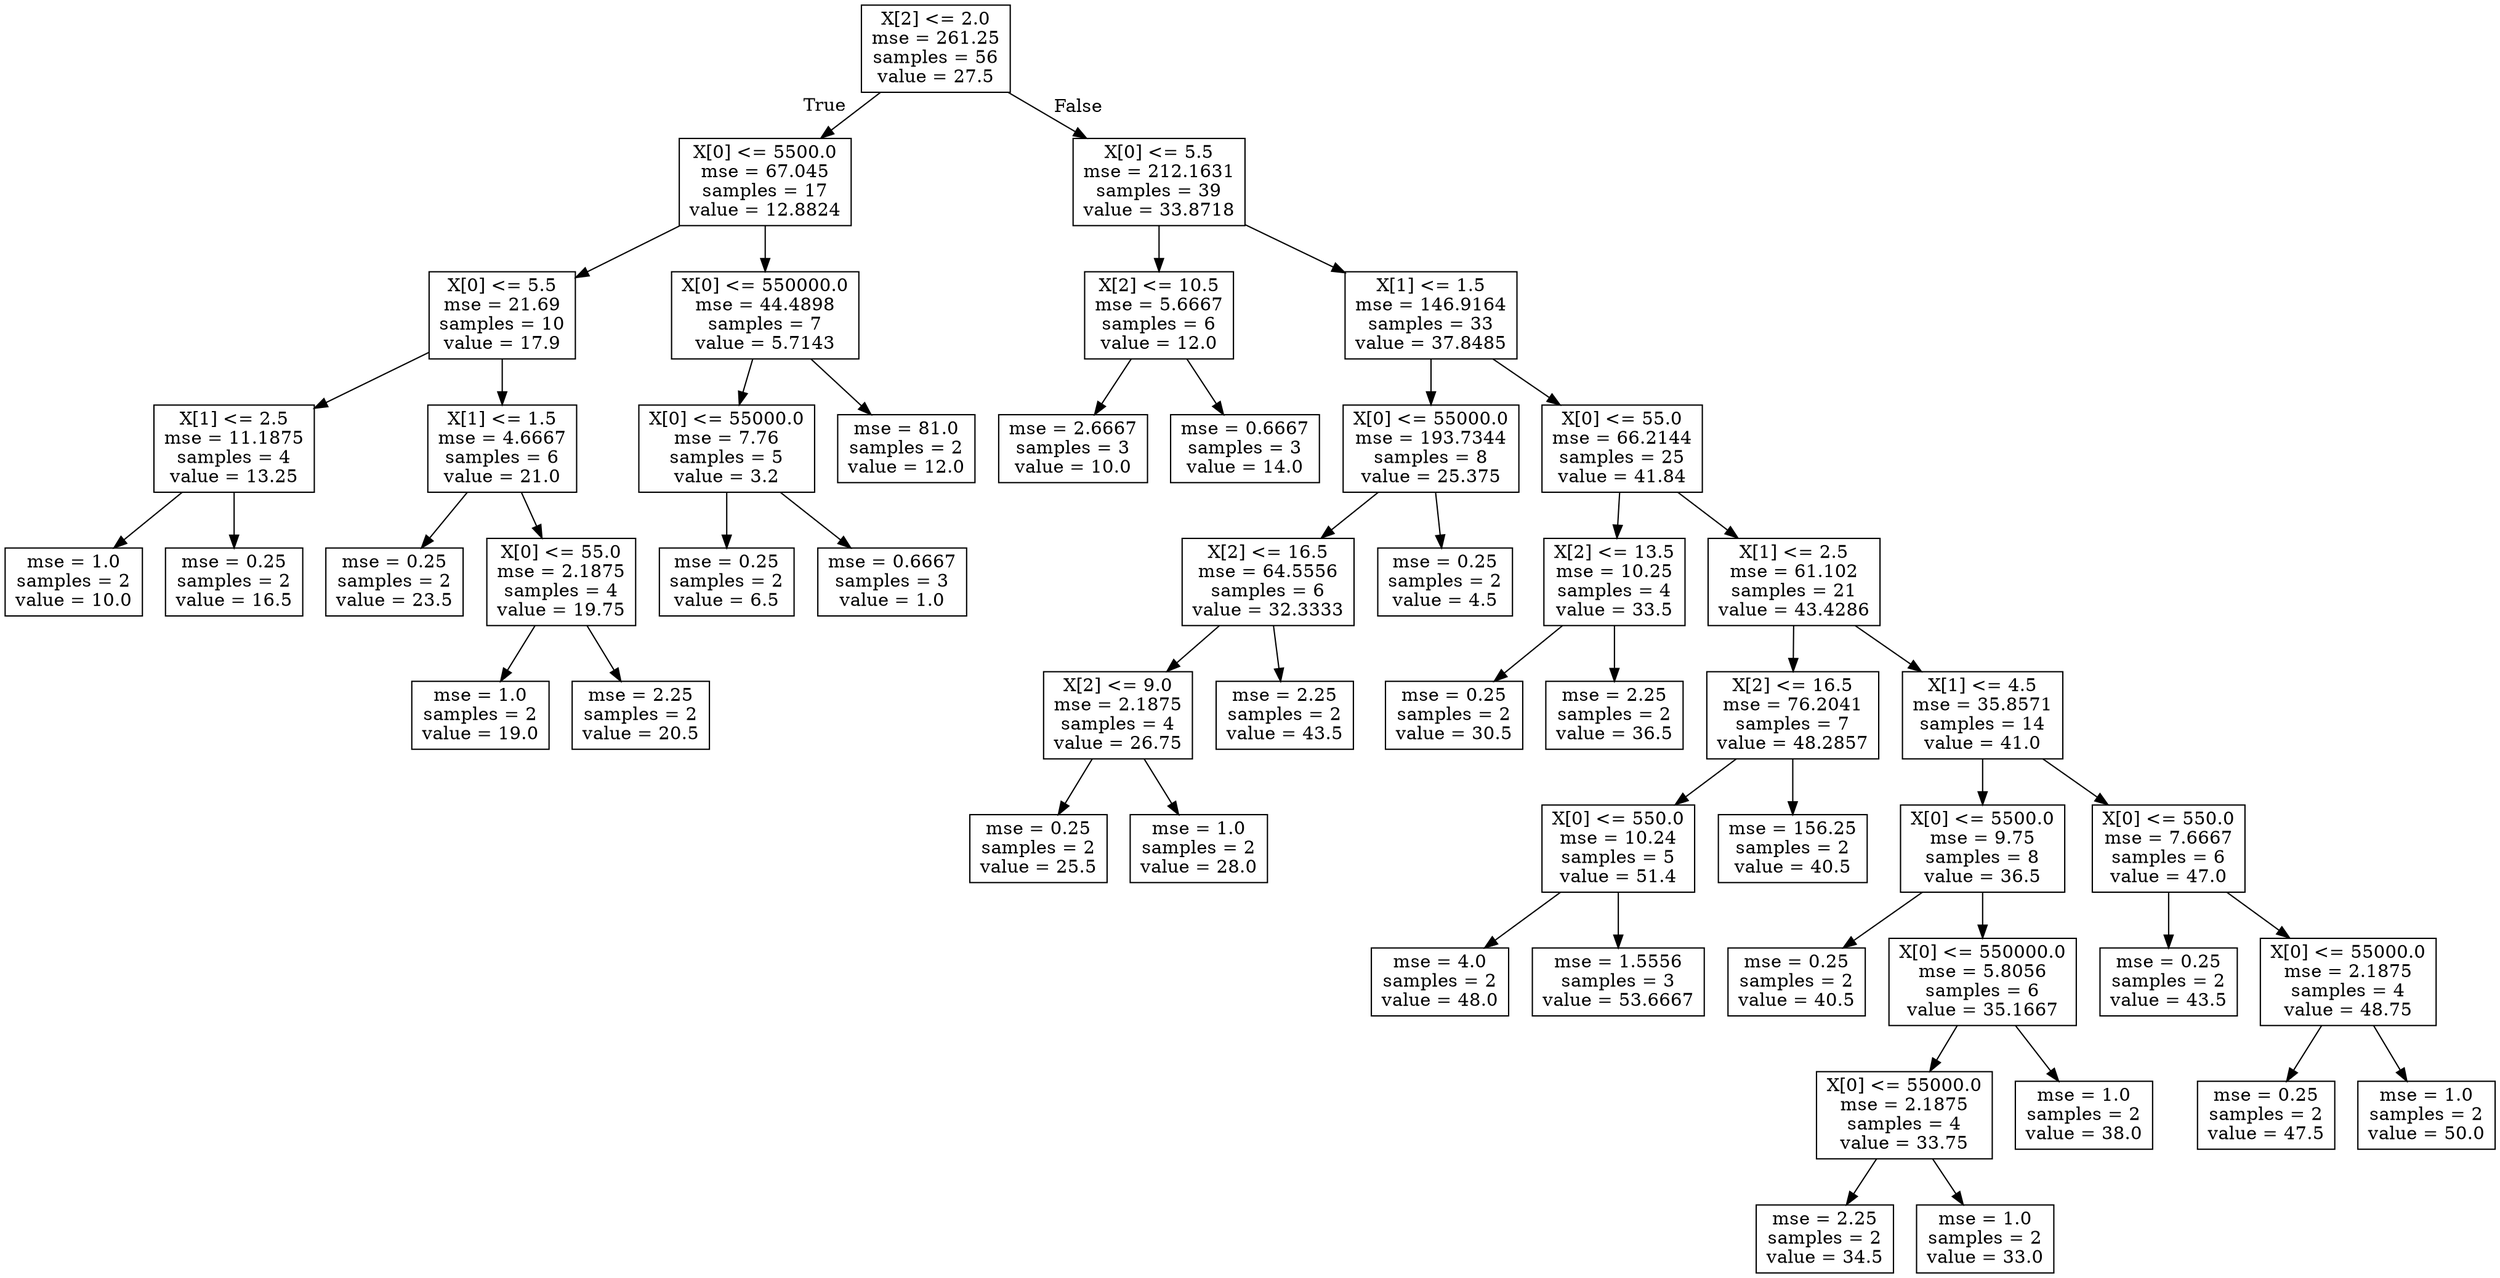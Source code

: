 digraph Tree {
node [shape=box] ;
0 [label="X[2] <= 2.0\nmse = 261.25\nsamples = 56\nvalue = 27.5"] ;
1 [label="X[0] <= 5500.0\nmse = 67.045\nsamples = 17\nvalue = 12.8824"] ;
0 -> 1 [labeldistance=2.5, labelangle=45, headlabel="True"] ;
2 [label="X[0] <= 5.5\nmse = 21.69\nsamples = 10\nvalue = 17.9"] ;
1 -> 2 ;
3 [label="X[1] <= 2.5\nmse = 11.1875\nsamples = 4\nvalue = 13.25"] ;
2 -> 3 ;
4 [label="mse = 1.0\nsamples = 2\nvalue = 10.0"] ;
3 -> 4 ;
5 [label="mse = 0.25\nsamples = 2\nvalue = 16.5"] ;
3 -> 5 ;
6 [label="X[1] <= 1.5\nmse = 4.6667\nsamples = 6\nvalue = 21.0"] ;
2 -> 6 ;
7 [label="mse = 0.25\nsamples = 2\nvalue = 23.5"] ;
6 -> 7 ;
8 [label="X[0] <= 55.0\nmse = 2.1875\nsamples = 4\nvalue = 19.75"] ;
6 -> 8 ;
9 [label="mse = 1.0\nsamples = 2\nvalue = 19.0"] ;
8 -> 9 ;
10 [label="mse = 2.25\nsamples = 2\nvalue = 20.5"] ;
8 -> 10 ;
11 [label="X[0] <= 550000.0\nmse = 44.4898\nsamples = 7\nvalue = 5.7143"] ;
1 -> 11 ;
12 [label="X[0] <= 55000.0\nmse = 7.76\nsamples = 5\nvalue = 3.2"] ;
11 -> 12 ;
13 [label="mse = 0.25\nsamples = 2\nvalue = 6.5"] ;
12 -> 13 ;
14 [label="mse = 0.6667\nsamples = 3\nvalue = 1.0"] ;
12 -> 14 ;
15 [label="mse = 81.0\nsamples = 2\nvalue = 12.0"] ;
11 -> 15 ;
16 [label="X[0] <= 5.5\nmse = 212.1631\nsamples = 39\nvalue = 33.8718"] ;
0 -> 16 [labeldistance=2.5, labelangle=-45, headlabel="False"] ;
17 [label="X[2] <= 10.5\nmse = 5.6667\nsamples = 6\nvalue = 12.0"] ;
16 -> 17 ;
18 [label="mse = 2.6667\nsamples = 3\nvalue = 10.0"] ;
17 -> 18 ;
19 [label="mse = 0.6667\nsamples = 3\nvalue = 14.0"] ;
17 -> 19 ;
20 [label="X[1] <= 1.5\nmse = 146.9164\nsamples = 33\nvalue = 37.8485"] ;
16 -> 20 ;
21 [label="X[0] <= 55000.0\nmse = 193.7344\nsamples = 8\nvalue = 25.375"] ;
20 -> 21 ;
22 [label="X[2] <= 16.5\nmse = 64.5556\nsamples = 6\nvalue = 32.3333"] ;
21 -> 22 ;
23 [label="X[2] <= 9.0\nmse = 2.1875\nsamples = 4\nvalue = 26.75"] ;
22 -> 23 ;
24 [label="mse = 0.25\nsamples = 2\nvalue = 25.5"] ;
23 -> 24 ;
25 [label="mse = 1.0\nsamples = 2\nvalue = 28.0"] ;
23 -> 25 ;
26 [label="mse = 2.25\nsamples = 2\nvalue = 43.5"] ;
22 -> 26 ;
27 [label="mse = 0.25\nsamples = 2\nvalue = 4.5"] ;
21 -> 27 ;
28 [label="X[0] <= 55.0\nmse = 66.2144\nsamples = 25\nvalue = 41.84"] ;
20 -> 28 ;
29 [label="X[2] <= 13.5\nmse = 10.25\nsamples = 4\nvalue = 33.5"] ;
28 -> 29 ;
30 [label="mse = 0.25\nsamples = 2\nvalue = 30.5"] ;
29 -> 30 ;
31 [label="mse = 2.25\nsamples = 2\nvalue = 36.5"] ;
29 -> 31 ;
32 [label="X[1] <= 2.5\nmse = 61.102\nsamples = 21\nvalue = 43.4286"] ;
28 -> 32 ;
33 [label="X[2] <= 16.5\nmse = 76.2041\nsamples = 7\nvalue = 48.2857"] ;
32 -> 33 ;
34 [label="X[0] <= 550.0\nmse = 10.24\nsamples = 5\nvalue = 51.4"] ;
33 -> 34 ;
35 [label="mse = 4.0\nsamples = 2\nvalue = 48.0"] ;
34 -> 35 ;
36 [label="mse = 1.5556\nsamples = 3\nvalue = 53.6667"] ;
34 -> 36 ;
37 [label="mse = 156.25\nsamples = 2\nvalue = 40.5"] ;
33 -> 37 ;
38 [label="X[1] <= 4.5\nmse = 35.8571\nsamples = 14\nvalue = 41.0"] ;
32 -> 38 ;
39 [label="X[0] <= 5500.0\nmse = 9.75\nsamples = 8\nvalue = 36.5"] ;
38 -> 39 ;
40 [label="mse = 0.25\nsamples = 2\nvalue = 40.5"] ;
39 -> 40 ;
41 [label="X[0] <= 550000.0\nmse = 5.8056\nsamples = 6\nvalue = 35.1667"] ;
39 -> 41 ;
42 [label="X[0] <= 55000.0\nmse = 2.1875\nsamples = 4\nvalue = 33.75"] ;
41 -> 42 ;
43 [label="mse = 2.25\nsamples = 2\nvalue = 34.5"] ;
42 -> 43 ;
44 [label="mse = 1.0\nsamples = 2\nvalue = 33.0"] ;
42 -> 44 ;
45 [label="mse = 1.0\nsamples = 2\nvalue = 38.0"] ;
41 -> 45 ;
46 [label="X[0] <= 550.0\nmse = 7.6667\nsamples = 6\nvalue = 47.0"] ;
38 -> 46 ;
47 [label="mse = 0.25\nsamples = 2\nvalue = 43.5"] ;
46 -> 47 ;
48 [label="X[0] <= 55000.0\nmse = 2.1875\nsamples = 4\nvalue = 48.75"] ;
46 -> 48 ;
49 [label="mse = 0.25\nsamples = 2\nvalue = 47.5"] ;
48 -> 49 ;
50 [label="mse = 1.0\nsamples = 2\nvalue = 50.0"] ;
48 -> 50 ;
}